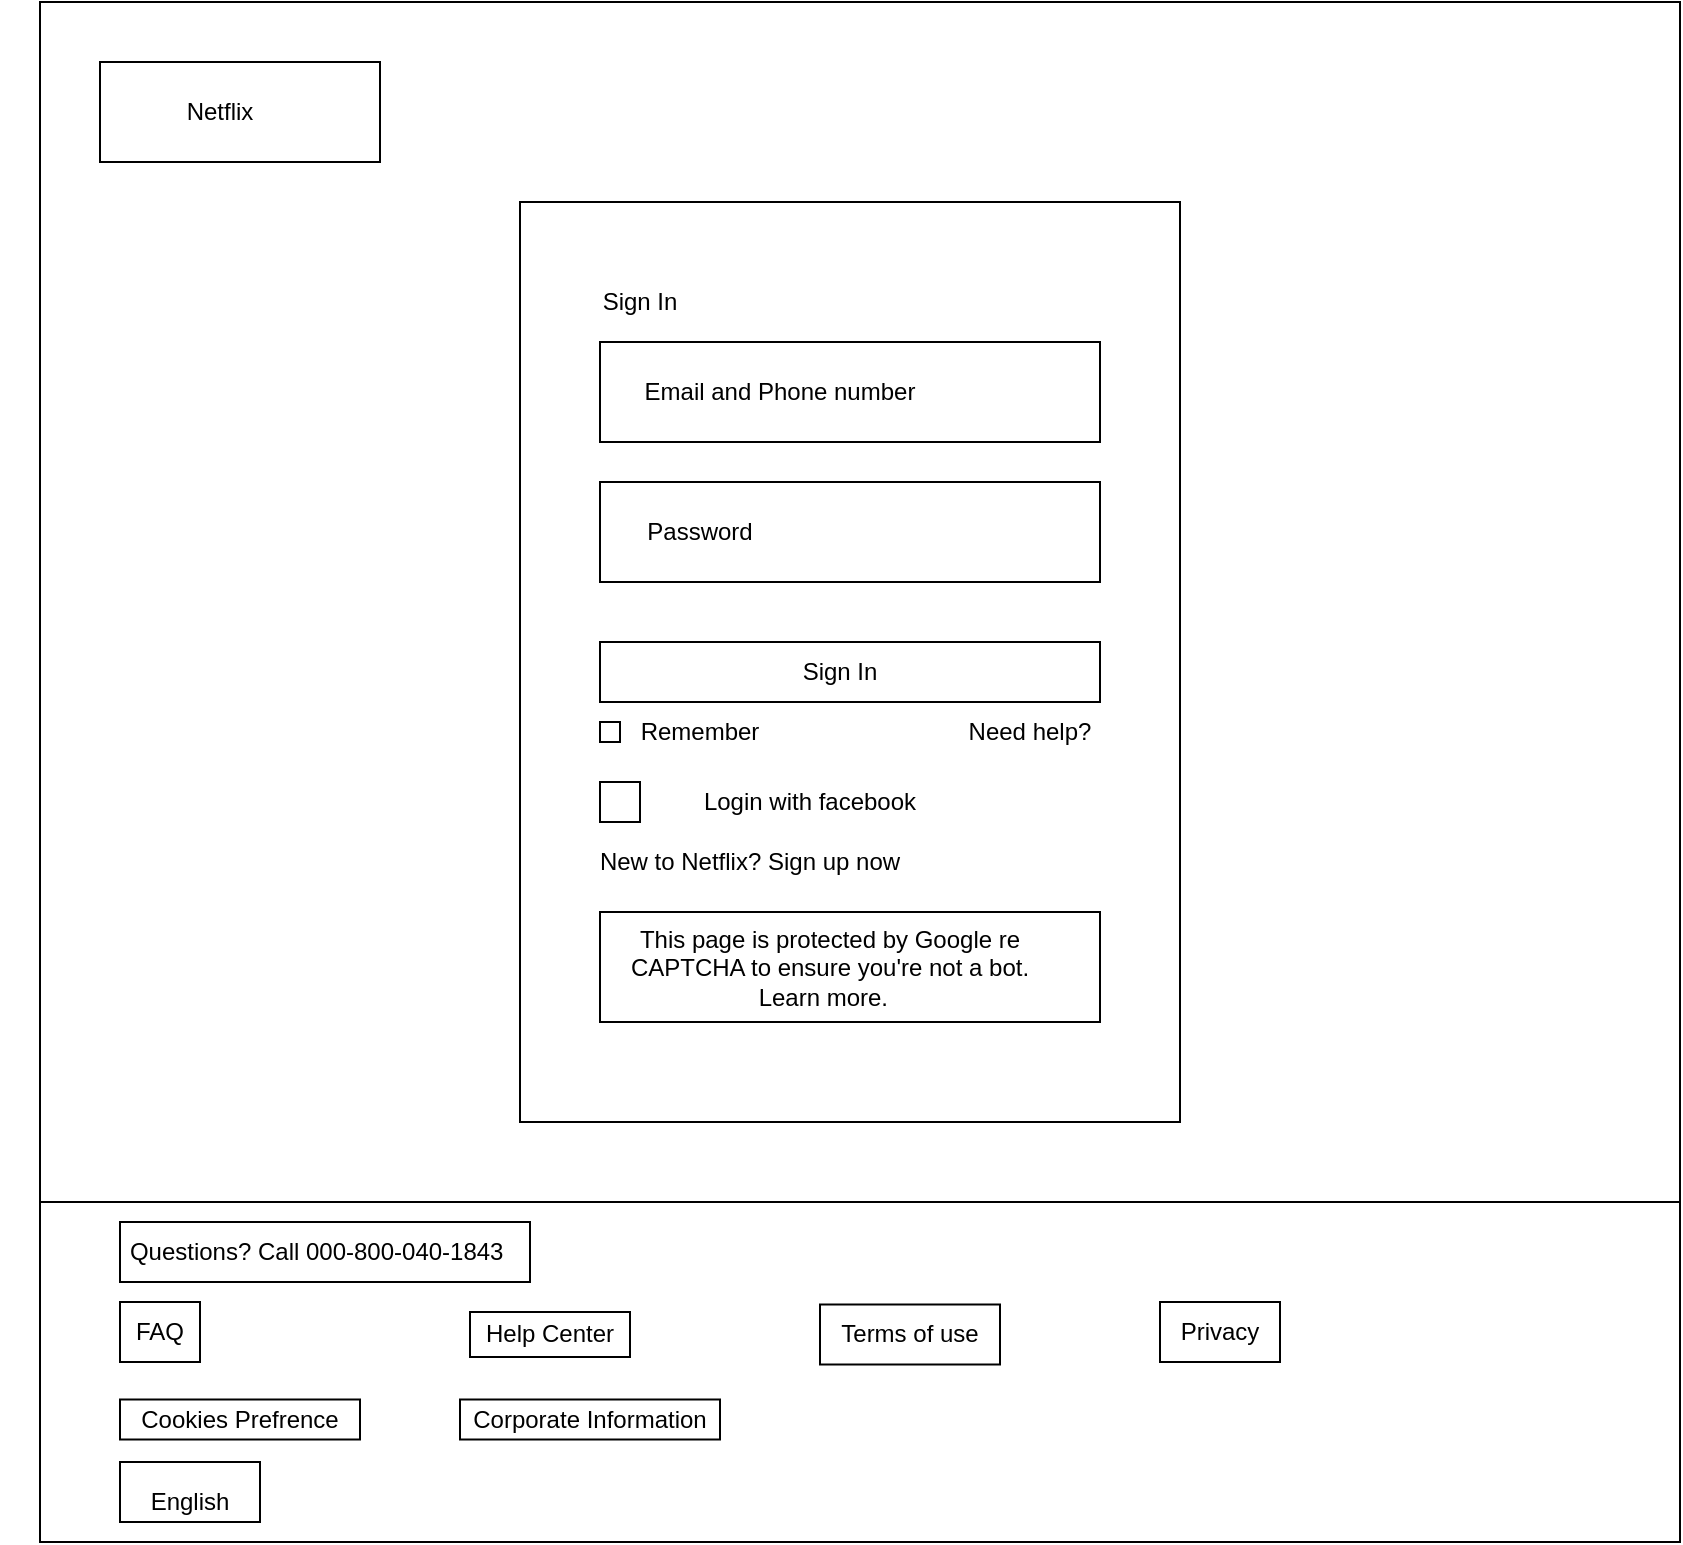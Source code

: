 <mxfile version="13.9.9" type="device"><diagram id="lp6fW4rG8Ck2eR7q9IZk" name="Page-1"><mxGraphModel dx="1702" dy="494" grid="1" gridSize="10" guides="1" tooltips="1" connect="1" arrows="1" fold="1" page="1" pageScale="1" pageWidth="850" pageHeight="1100" math="0" shadow="0"><root><mxCell id="0"/><mxCell id="1" parent="0"/><mxCell id="TY0-gap3_vH_y5A_c7Li-1" value="" style="rounded=0;whiteSpace=wrap;html=1;" vertex="1" parent="1"><mxGeometry x="10" y="80" width="820" height="770" as="geometry"/></mxCell><mxCell id="TY0-gap3_vH_y5A_c7Li-2" value="" style="rounded=0;whiteSpace=wrap;html=1;" vertex="1" parent="1"><mxGeometry x="40" y="110" width="140" height="50" as="geometry"/></mxCell><mxCell id="TY0-gap3_vH_y5A_c7Li-3" value="" style="rounded=0;whiteSpace=wrap;html=1;" vertex="1" parent="1"><mxGeometry x="250" y="180" width="330" height="460" as="geometry"/></mxCell><mxCell id="TY0-gap3_vH_y5A_c7Li-4" value="" style="rounded=0;whiteSpace=wrap;html=1;" vertex="1" parent="1"><mxGeometry x="10" y="680" width="820" height="170" as="geometry"/></mxCell><mxCell id="TY0-gap3_vH_y5A_c7Li-5" value="" style="rounded=0;whiteSpace=wrap;html=1;" vertex="1" parent="1"><mxGeometry x="50" y="810" width="70" height="30" as="geometry"/></mxCell><mxCell id="TY0-gap3_vH_y5A_c7Li-6" value="English" style="text;html=1;strokeColor=none;fillColor=none;align=center;verticalAlign=middle;whiteSpace=wrap;rounded=0;" vertex="1" parent="1"><mxGeometry x="-10" y="810" width="190" height="40" as="geometry"/></mxCell><mxCell id="TY0-gap3_vH_y5A_c7Li-7" value="" style="rounded=0;whiteSpace=wrap;html=1;" vertex="1" parent="1"><mxGeometry x="290" y="250" width="250" height="50" as="geometry"/></mxCell><mxCell id="TY0-gap3_vH_y5A_c7Li-8" value="Sign In" style="text;html=1;strokeColor=none;fillColor=none;align=center;verticalAlign=middle;whiteSpace=wrap;rounded=0;" vertex="1" parent="1"><mxGeometry x="270" y="220" width="80" height="20" as="geometry"/></mxCell><mxCell id="TY0-gap3_vH_y5A_c7Li-10" value="" style="rounded=0;whiteSpace=wrap;html=1;" vertex="1" parent="1"><mxGeometry x="290" y="320" width="250" height="50" as="geometry"/></mxCell><mxCell id="TY0-gap3_vH_y5A_c7Li-11" value="" style="rounded=0;whiteSpace=wrap;html=1;" vertex="1" parent="1"><mxGeometry x="290" y="400" width="250" height="30" as="geometry"/></mxCell><mxCell id="TY0-gap3_vH_y5A_c7Li-12" value="Password" style="text;html=1;strokeColor=none;fillColor=none;align=center;verticalAlign=middle;whiteSpace=wrap;rounded=0;" vertex="1" parent="1"><mxGeometry x="320" y="335" width="40" height="20" as="geometry"/></mxCell><mxCell id="TY0-gap3_vH_y5A_c7Li-13" value="Email and Phone number" style="text;html=1;strokeColor=none;fillColor=none;align=center;verticalAlign=middle;whiteSpace=wrap;rounded=0;" vertex="1" parent="1"><mxGeometry x="300" y="265" width="160" height="20" as="geometry"/></mxCell><mxCell id="TY0-gap3_vH_y5A_c7Li-14" value="Sign In" style="text;html=1;strokeColor=none;fillColor=none;align=center;verticalAlign=middle;whiteSpace=wrap;rounded=0;" vertex="1" parent="1"><mxGeometry x="370" y="405" width="80" height="20" as="geometry"/></mxCell><mxCell id="TY0-gap3_vH_y5A_c7Li-15" value="" style="whiteSpace=wrap;html=1;aspect=fixed;" vertex="1" parent="1"><mxGeometry x="290" y="440" width="10" height="10" as="geometry"/></mxCell><mxCell id="TY0-gap3_vH_y5A_c7Li-16" value="Remember" style="text;html=1;strokeColor=none;fillColor=none;align=center;verticalAlign=middle;whiteSpace=wrap;rounded=0;" vertex="1" parent="1"><mxGeometry x="310" y="435" width="60" height="20" as="geometry"/></mxCell><mxCell id="TY0-gap3_vH_y5A_c7Li-17" value="Netflix" style="text;html=1;strokeColor=none;fillColor=none;align=center;verticalAlign=middle;whiteSpace=wrap;rounded=0;" vertex="1" parent="1"><mxGeometry x="80" y="125" width="40" height="20" as="geometry"/></mxCell><mxCell id="TY0-gap3_vH_y5A_c7Li-18" value="Need help?" style="text;html=1;strokeColor=none;fillColor=none;align=center;verticalAlign=middle;whiteSpace=wrap;rounded=0;" vertex="1" parent="1"><mxGeometry x="470" y="435" width="70" height="20" as="geometry"/></mxCell><mxCell id="TY0-gap3_vH_y5A_c7Li-19" value="" style="whiteSpace=wrap;html=1;aspect=fixed;" vertex="1" parent="1"><mxGeometry x="290" y="470" width="20" height="20" as="geometry"/></mxCell><mxCell id="TY0-gap3_vH_y5A_c7Li-20" value="Login with facebook" style="text;html=1;strokeColor=none;fillColor=none;align=center;verticalAlign=middle;whiteSpace=wrap;rounded=0;" vertex="1" parent="1"><mxGeometry x="340" y="470" width="110" height="20" as="geometry"/></mxCell><mxCell id="TY0-gap3_vH_y5A_c7Li-21" value="New to Netflix? Sign up now" style="text;html=1;strokeColor=none;fillColor=none;align=center;verticalAlign=middle;whiteSpace=wrap;rounded=0;" vertex="1" parent="1"><mxGeometry x="250" y="500" width="230" height="20" as="geometry"/></mxCell><mxCell id="TY0-gap3_vH_y5A_c7Li-22" value="" style="rounded=0;whiteSpace=wrap;html=1;" vertex="1" parent="1"><mxGeometry x="290" y="535" width="250" height="55" as="geometry"/></mxCell><mxCell id="TY0-gap3_vH_y5A_c7Li-23" value="This page is protected by Google re CAPTCHA to ensure you're not a bot. Learn more.&amp;nbsp;&amp;nbsp;" style="text;html=1;strokeColor=none;fillColor=none;align=center;verticalAlign=middle;whiteSpace=wrap;rounded=0;" vertex="1" parent="1"><mxGeometry x="290" y="552.5" width="230" height="20" as="geometry"/></mxCell><mxCell id="TY0-gap3_vH_y5A_c7Li-24" value="" style="rounded=0;whiteSpace=wrap;html=1;" vertex="1" parent="1"><mxGeometry x="225" y="735" width="80" height="22.5" as="geometry"/></mxCell><mxCell id="TY0-gap3_vH_y5A_c7Li-29" value="Help Center" style="text;html=1;strokeColor=none;fillColor=none;align=center;verticalAlign=middle;whiteSpace=wrap;rounded=0;" vertex="1" parent="1"><mxGeometry x="230" y="736.25" width="70" height="20" as="geometry"/></mxCell><mxCell id="TY0-gap3_vH_y5A_c7Li-30" value="" style="rounded=0;whiteSpace=wrap;html=1;" vertex="1" parent="1"><mxGeometry x="400" y="731.25" width="90" height="30" as="geometry"/></mxCell><mxCell id="TY0-gap3_vH_y5A_c7Li-31" value="Terms of use" style="text;html=1;strokeColor=none;fillColor=none;align=center;verticalAlign=middle;whiteSpace=wrap;rounded=0;" vertex="1" parent="1"><mxGeometry x="400" y="736.25" width="90" height="20" as="geometry"/></mxCell><mxCell id="TY0-gap3_vH_y5A_c7Li-32" value="" style="rounded=0;whiteSpace=wrap;html=1;" vertex="1" parent="1"><mxGeometry x="570" y="730" width="60" height="30" as="geometry"/></mxCell><mxCell id="TY0-gap3_vH_y5A_c7Li-33" value="Privacy" style="text;html=1;strokeColor=none;fillColor=none;align=center;verticalAlign=middle;whiteSpace=wrap;rounded=0;" vertex="1" parent="1"><mxGeometry x="600" y="735" height="20" as="geometry"/></mxCell><mxCell id="TY0-gap3_vH_y5A_c7Li-34" value="" style="rounded=0;whiteSpace=wrap;html=1;direction=south;" vertex="1" parent="1"><mxGeometry x="50" y="730" width="40" height="30" as="geometry"/></mxCell><mxCell id="TY0-gap3_vH_y5A_c7Li-35" value="FAQ" style="text;html=1;strokeColor=none;fillColor=none;align=center;verticalAlign=middle;whiteSpace=wrap;rounded=0;" vertex="1" parent="1"><mxGeometry x="50" y="735" width="40" height="20" as="geometry"/></mxCell><mxCell id="TY0-gap3_vH_y5A_c7Li-37" value="" style="rounded=0;whiteSpace=wrap;html=1;" vertex="1" parent="1"><mxGeometry x="50" y="778.75" width="120" height="20" as="geometry"/></mxCell><mxCell id="TY0-gap3_vH_y5A_c7Li-38" value="Cookies Prefrence" style="text;html=1;strokeColor=none;fillColor=none;align=center;verticalAlign=middle;whiteSpace=wrap;rounded=0;" vertex="1" parent="1"><mxGeometry x="50" y="778.75" width="120" height="20" as="geometry"/></mxCell><mxCell id="TY0-gap3_vH_y5A_c7Li-42" value="" style="rounded=0;whiteSpace=wrap;html=1;" vertex="1" parent="1"><mxGeometry x="220" y="778.75" width="130" height="20" as="geometry"/></mxCell><mxCell id="TY0-gap3_vH_y5A_c7Li-43" value="Corporate Information" style="text;html=1;strokeColor=none;fillColor=none;align=center;verticalAlign=middle;whiteSpace=wrap;rounded=0;" vertex="1" parent="1"><mxGeometry x="220" y="778.75" width="130" height="20" as="geometry"/></mxCell><mxCell id="TY0-gap3_vH_y5A_c7Li-53" value="" style="rounded=0;whiteSpace=wrap;html=1;" vertex="1" parent="1"><mxGeometry x="50" y="690" width="205" height="30" as="geometry"/></mxCell><mxCell id="TY0-gap3_vH_y5A_c7Li-54" value="Questions? Call 000-800-040-1843&amp;nbsp;" style="text;html=1;strokeColor=none;fillColor=none;align=center;verticalAlign=middle;whiteSpace=wrap;rounded=0;" vertex="1" parent="1"><mxGeometry x="40" y="695" width="220" height="20" as="geometry"/></mxCell></root></mxGraphModel></diagram></mxfile>